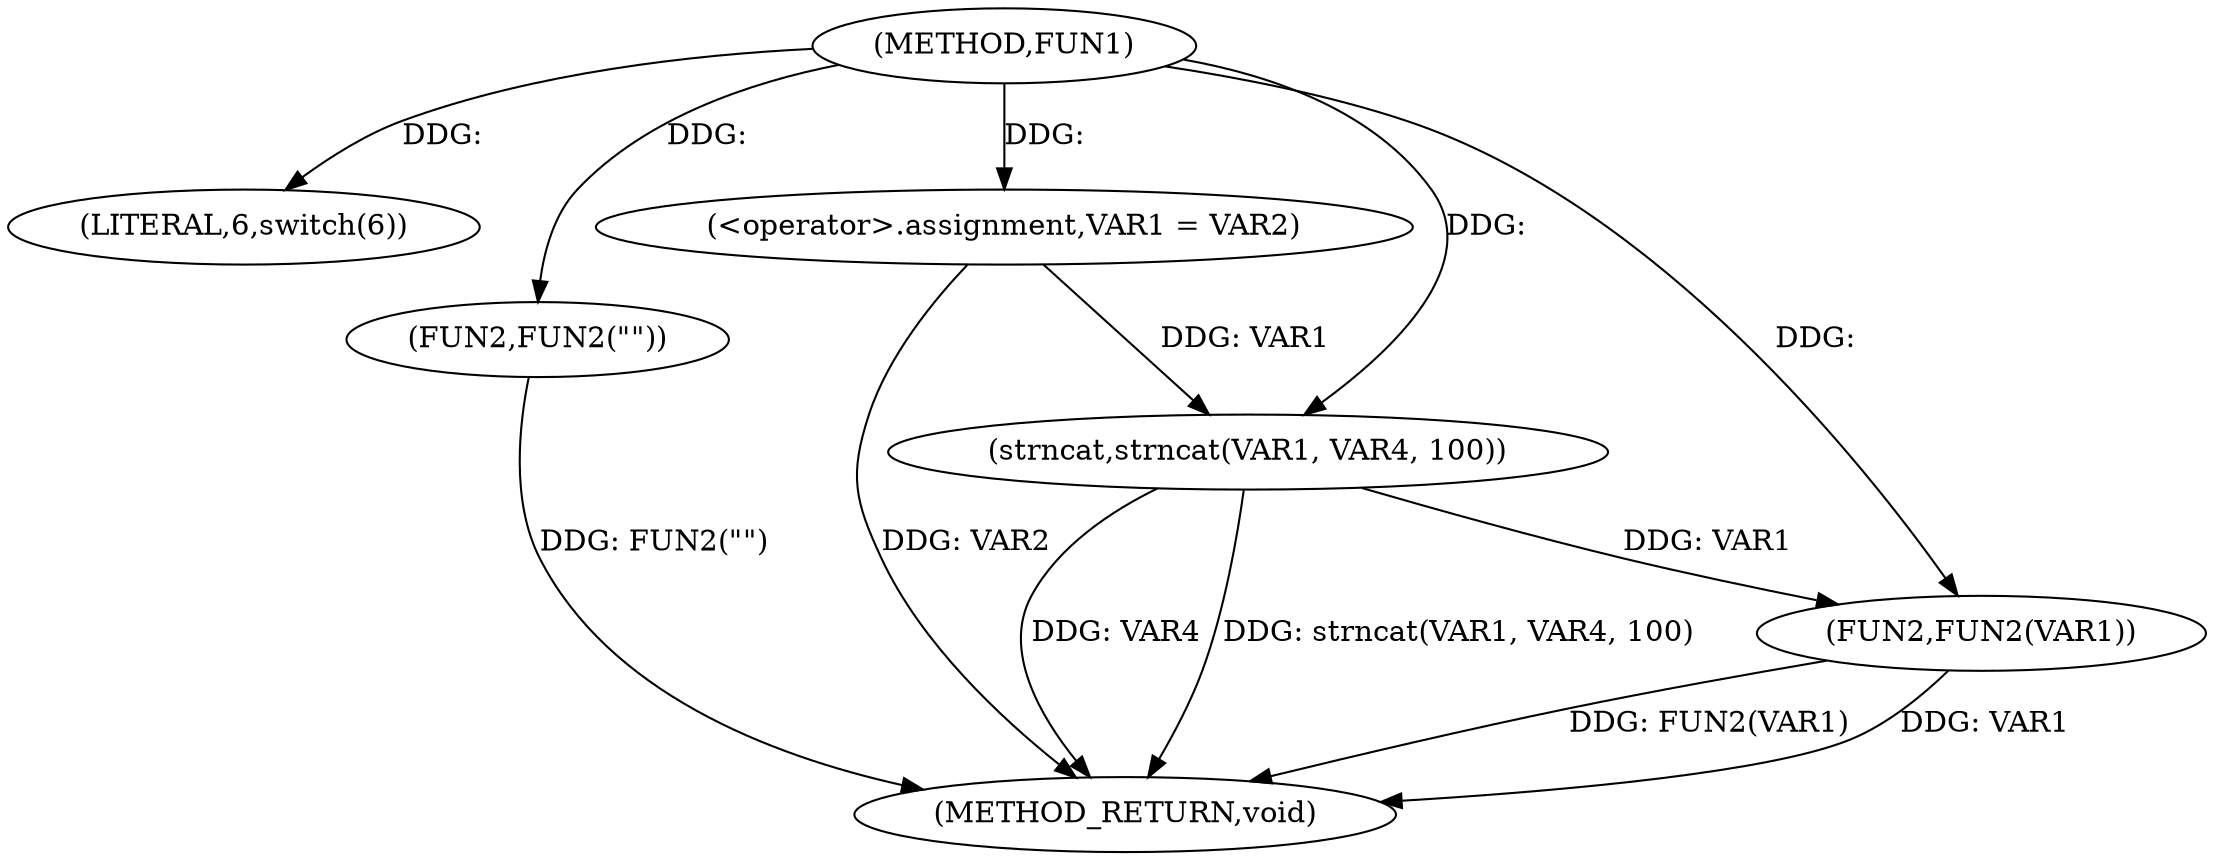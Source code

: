 digraph FUN1 {  
"1000100" [label = "(METHOD,FUN1)" ]
"1000125" [label = "(METHOD_RETURN,void)" ]
"1000106" [label = "(LITERAL,6,switch(6))" ]
"1000109" [label = "(<operator>.assignment,VAR1 = VAR2)" ]
"1000114" [label = "(FUN2,FUN2(\"\"))" ]
"1000119" [label = "(strncat,strncat(VAR1, VAR4, 100))" ]
"1000123" [label = "(FUN2,FUN2(VAR1))" ]
  "1000114" -> "1000125"  [ label = "DDG: FUN2(\"\")"] 
  "1000123" -> "1000125"  [ label = "DDG: FUN2(VAR1)"] 
  "1000119" -> "1000125"  [ label = "DDG: VAR4"] 
  "1000119" -> "1000125"  [ label = "DDG: strncat(VAR1, VAR4, 100)"] 
  "1000109" -> "1000125"  [ label = "DDG: VAR2"] 
  "1000123" -> "1000125"  [ label = "DDG: VAR1"] 
  "1000100" -> "1000106"  [ label = "DDG: "] 
  "1000100" -> "1000109"  [ label = "DDG: "] 
  "1000100" -> "1000114"  [ label = "DDG: "] 
  "1000109" -> "1000119"  [ label = "DDG: VAR1"] 
  "1000100" -> "1000119"  [ label = "DDG: "] 
  "1000119" -> "1000123"  [ label = "DDG: VAR1"] 
  "1000100" -> "1000123"  [ label = "DDG: "] 
}
